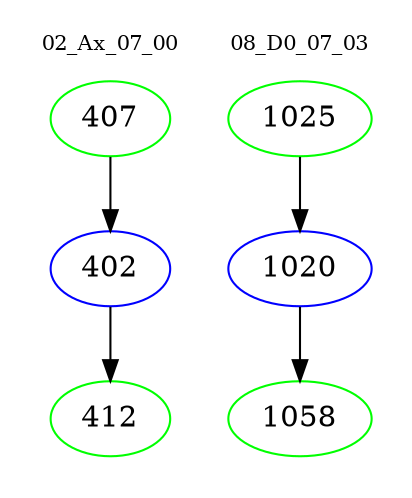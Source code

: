 digraph{
subgraph cluster_0 {
color = white
label = "02_Ax_07_00";
fontsize=10;
T0_407 [label="407", color="green"]
T0_407 -> T0_402 [color="black"]
T0_402 [label="402", color="blue"]
T0_402 -> T0_412 [color="black"]
T0_412 [label="412", color="green"]
}
subgraph cluster_1 {
color = white
label = "08_D0_07_03";
fontsize=10;
T1_1025 [label="1025", color="green"]
T1_1025 -> T1_1020 [color="black"]
T1_1020 [label="1020", color="blue"]
T1_1020 -> T1_1058 [color="black"]
T1_1058 [label="1058", color="green"]
}
}

